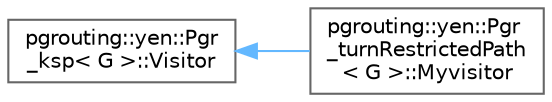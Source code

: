 digraph "Graphical Class Hierarchy"
{
 // LATEX_PDF_SIZE
  bgcolor="transparent";
  edge [fontname=Helvetica,fontsize=10,labelfontname=Helvetica,labelfontsize=10];
  node [fontname=Helvetica,fontsize=10,shape=box,height=0.2,width=0.4];
  rankdir="LR";
  Node0 [id="Node000000",label="pgrouting::yen::Pgr\l_ksp\< G \>::Visitor",height=0.2,width=0.4,color="grey40", fillcolor="white", style="filled",URL="$classpgrouting_1_1yen_1_1Pgr__ksp_1_1Visitor.html",tooltip=" "];
  Node0 -> Node1 [id="edge41_Node000000_Node000001",dir="back",color="steelblue1",style="solid",tooltip=" "];
  Node1 [id="Node000001",label="pgrouting::yen::Pgr\l_turnRestrictedPath\l\< G \>::Myvisitor",height=0.2,width=0.4,color="grey40", fillcolor="white", style="filled",URL="$classpgrouting_1_1yen_1_1Pgr__turnRestrictedPath_1_1Myvisitor.html",tooltip=" "];
}
